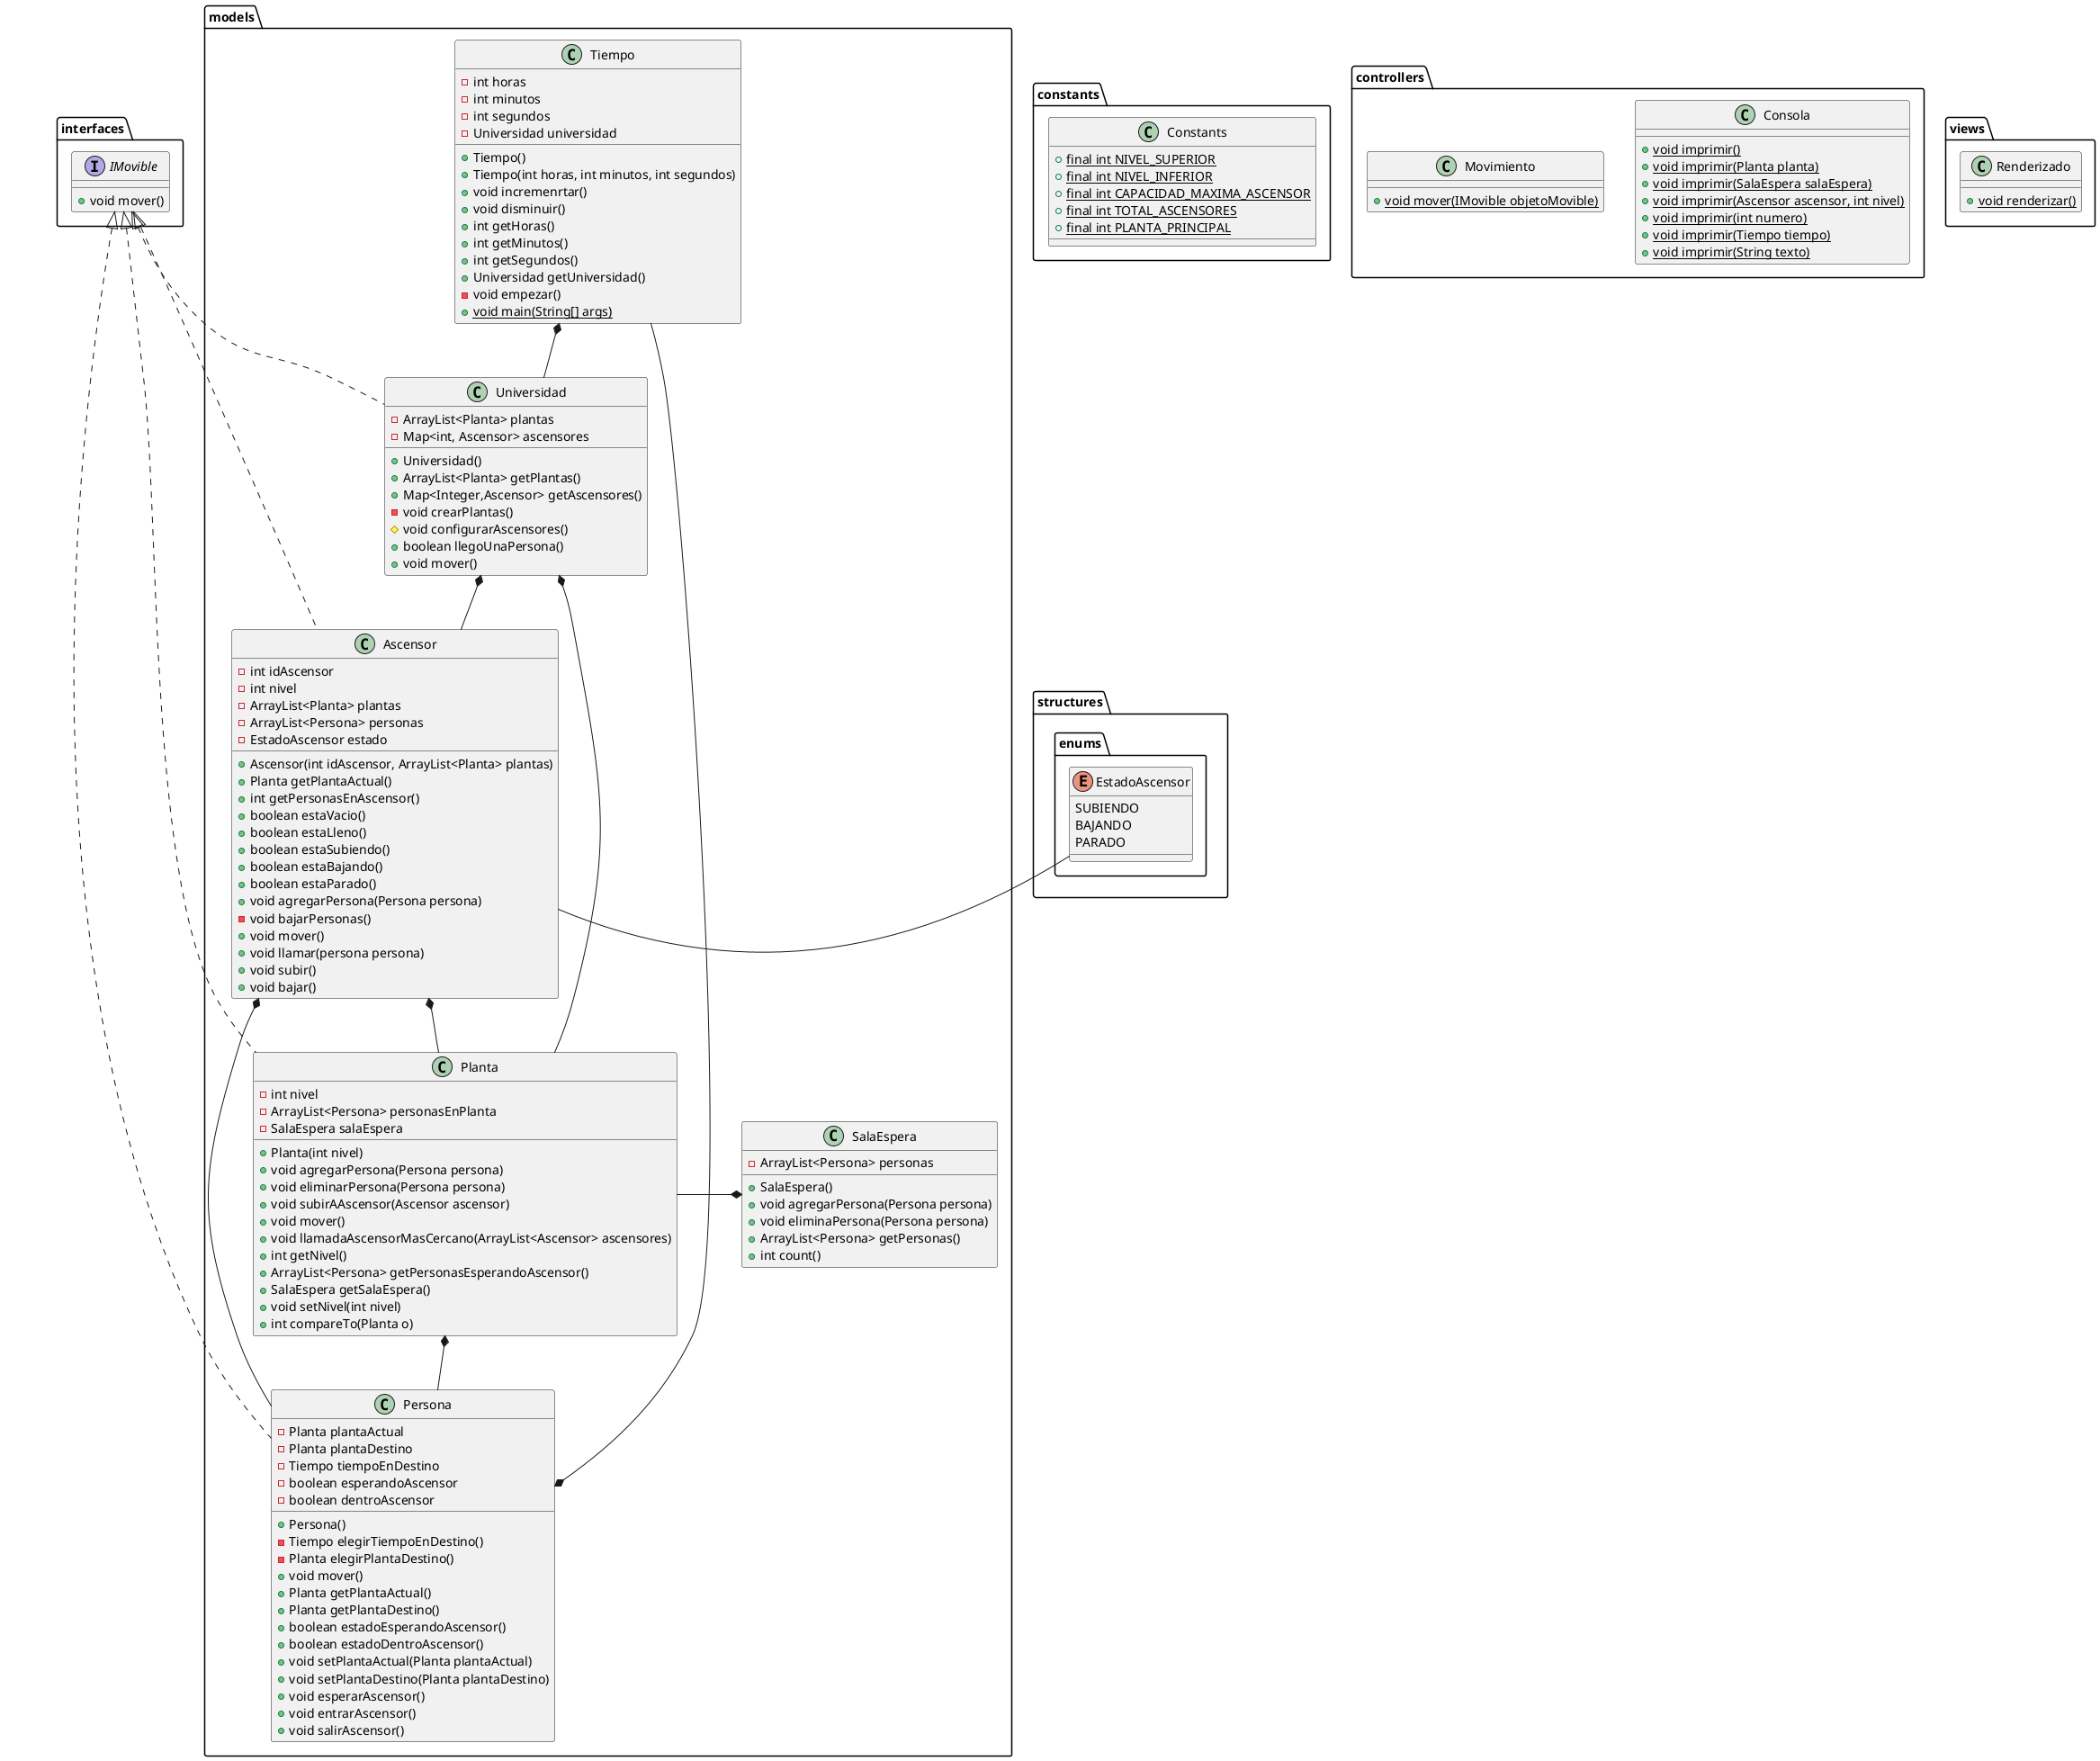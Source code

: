@startuml modeloDelDominio

class "constants.Constants" {
  + {static} final int NIVEL_SUPERIOR
  + {static} final int NIVEL_INFERIOR
  + {static} final int CAPACIDAD_MAXIMA_ASCENSOR
  + {static} final int TOTAL_ASCENSORES
  + {static} final int PLANTA_PRINCIPAL
}

class "controllers.Consola" {
  + {static} void imprimir()
  + {static} void imprimir(Planta planta)
  + {static} void imprimir(SalaEspera salaEspera)
  + {static} void imprimir(Ascensor ascensor, int nivel)
  + {static} void imprimir(int numero)
  + {static} void imprimir(Tiempo tiempo)
  + {static} void imprimir(String texto)
}

class "controllers.Movimiento" {
  + {static} void mover(IMovible objetoMovible)
}

interface "interfaces.IMovible" {
  + void mover()
}

class "models.Persona" implements "interfaces.IMovible" {
    - Planta plantaActual
    - Planta plantaDestino
    - Tiempo tiempoEnDestino
    - boolean esperandoAscensor
    - boolean dentroAscensor
    + Persona()
    - Tiempo elegirTiempoEnDestino()
    - Planta elegirPlantaDestino()
    + void mover()
    + Planta getPlantaActual()
    + Planta getPlantaDestino()
    + boolean estadoEsperandoAscensor()
    + boolean estadoDentroAscensor()
    + void setPlantaActual(Planta plantaActual)
    + void setPlantaDestino(Planta plantaDestino)
    + void esperarAscensor()
    + void entrarAscensor()
    + void salirAscensor()
}

enum "structures.enums.EstadoAscensor" {
    SUBIENDO
    BAJANDO
    PARADO
}

class "models.Tiempo" {
    - int horas
    - int minutos
    - int segundos 
    - Universidad universidad
    + Tiempo()
    + Tiempo(int horas, int minutos, int segundos)
    + void incremenrtar()
    + void disminuir()
    + int getHoras()
    + int getMinutos()
    + int getSegundos()
    + Universidad getUniversidad()
    - void empezar()
    + {static} void main(String[] args)
}


class "models.Planta" implements "interfaces.IMovible" {
    - int nivel
    - ArrayList<Persona> personasEnPlanta
    - SalaEspera salaEspera
    + Planta(int nivel)
    + void agregarPersona(Persona persona)
    + void eliminarPersona(Persona persona)
    + void subirAAscensor(Ascensor ascensor)
    + void mover()
    + void llamadaAscensorMasCercano(ArrayList<Ascensor> ascensores)
    + int getNivel()
    + ArrayList<Persona> getPersonasEsperandoAscensor()
    + SalaEspera getSalaEspera()
    + void setNivel(int nivel)
    + int compareTo(Planta o)
}


class "models.Ascensor" implements "interfaces.IMovible" {
    - int idAscensor
    - int nivel
    - ArrayList<Planta> plantas
    - ArrayList<Persona> personas
    - EstadoAscensor estado
    + Ascensor(int idAscensor, ArrayList<Planta> plantas)
    + Planta getPlantaActual()
    + int getPersonasEnAscensor()
    + boolean estaVacio()
    + boolean estaLleno()
    + boolean estaSubiendo()
    + boolean estaBajando()
    + boolean estaParado() 
    + void agregarPersona(Persona persona)
    - void bajarPersonas()
    + void mover()
    + void llamar(persona persona)
    + void subir()
    + void bajar()
}


class "models.Universidad" implements "interfaces.IMovible" {
    - ArrayList<Planta> plantas
    - Map<int, Ascensor> ascensores
    + Universidad()
    + ArrayList<Planta> getPlantas()
    + Map<Integer,Ascensor> getAscensores()
    - void crearPlantas()
    # void configurarAscensores()
    + boolean llegoUnaPersona()
    + void mover()
}

class "models.SalaEspera" {
  - ArrayList<Persona> personas
  + SalaEspera()
  + void agregarPersona(Persona persona)
  + void eliminaPersona(Persona persona)
  + ArrayList<Persona> getPersonas()
  + int count()
}

class views.Renderizado {
  + {static} void renderizar()
}

Ascensor *--d Persona 
Ascensor *--d Planta 
Ascensor ---r "structures.enums.EstadoAscensor"
Universidad *-- Ascensor 
Universidad *-- Planta
Planta *--d Persona 
SalaEspera *--l Planta
Persona *---u Tiempo 
Tiempo *--d Universidad

@enduml